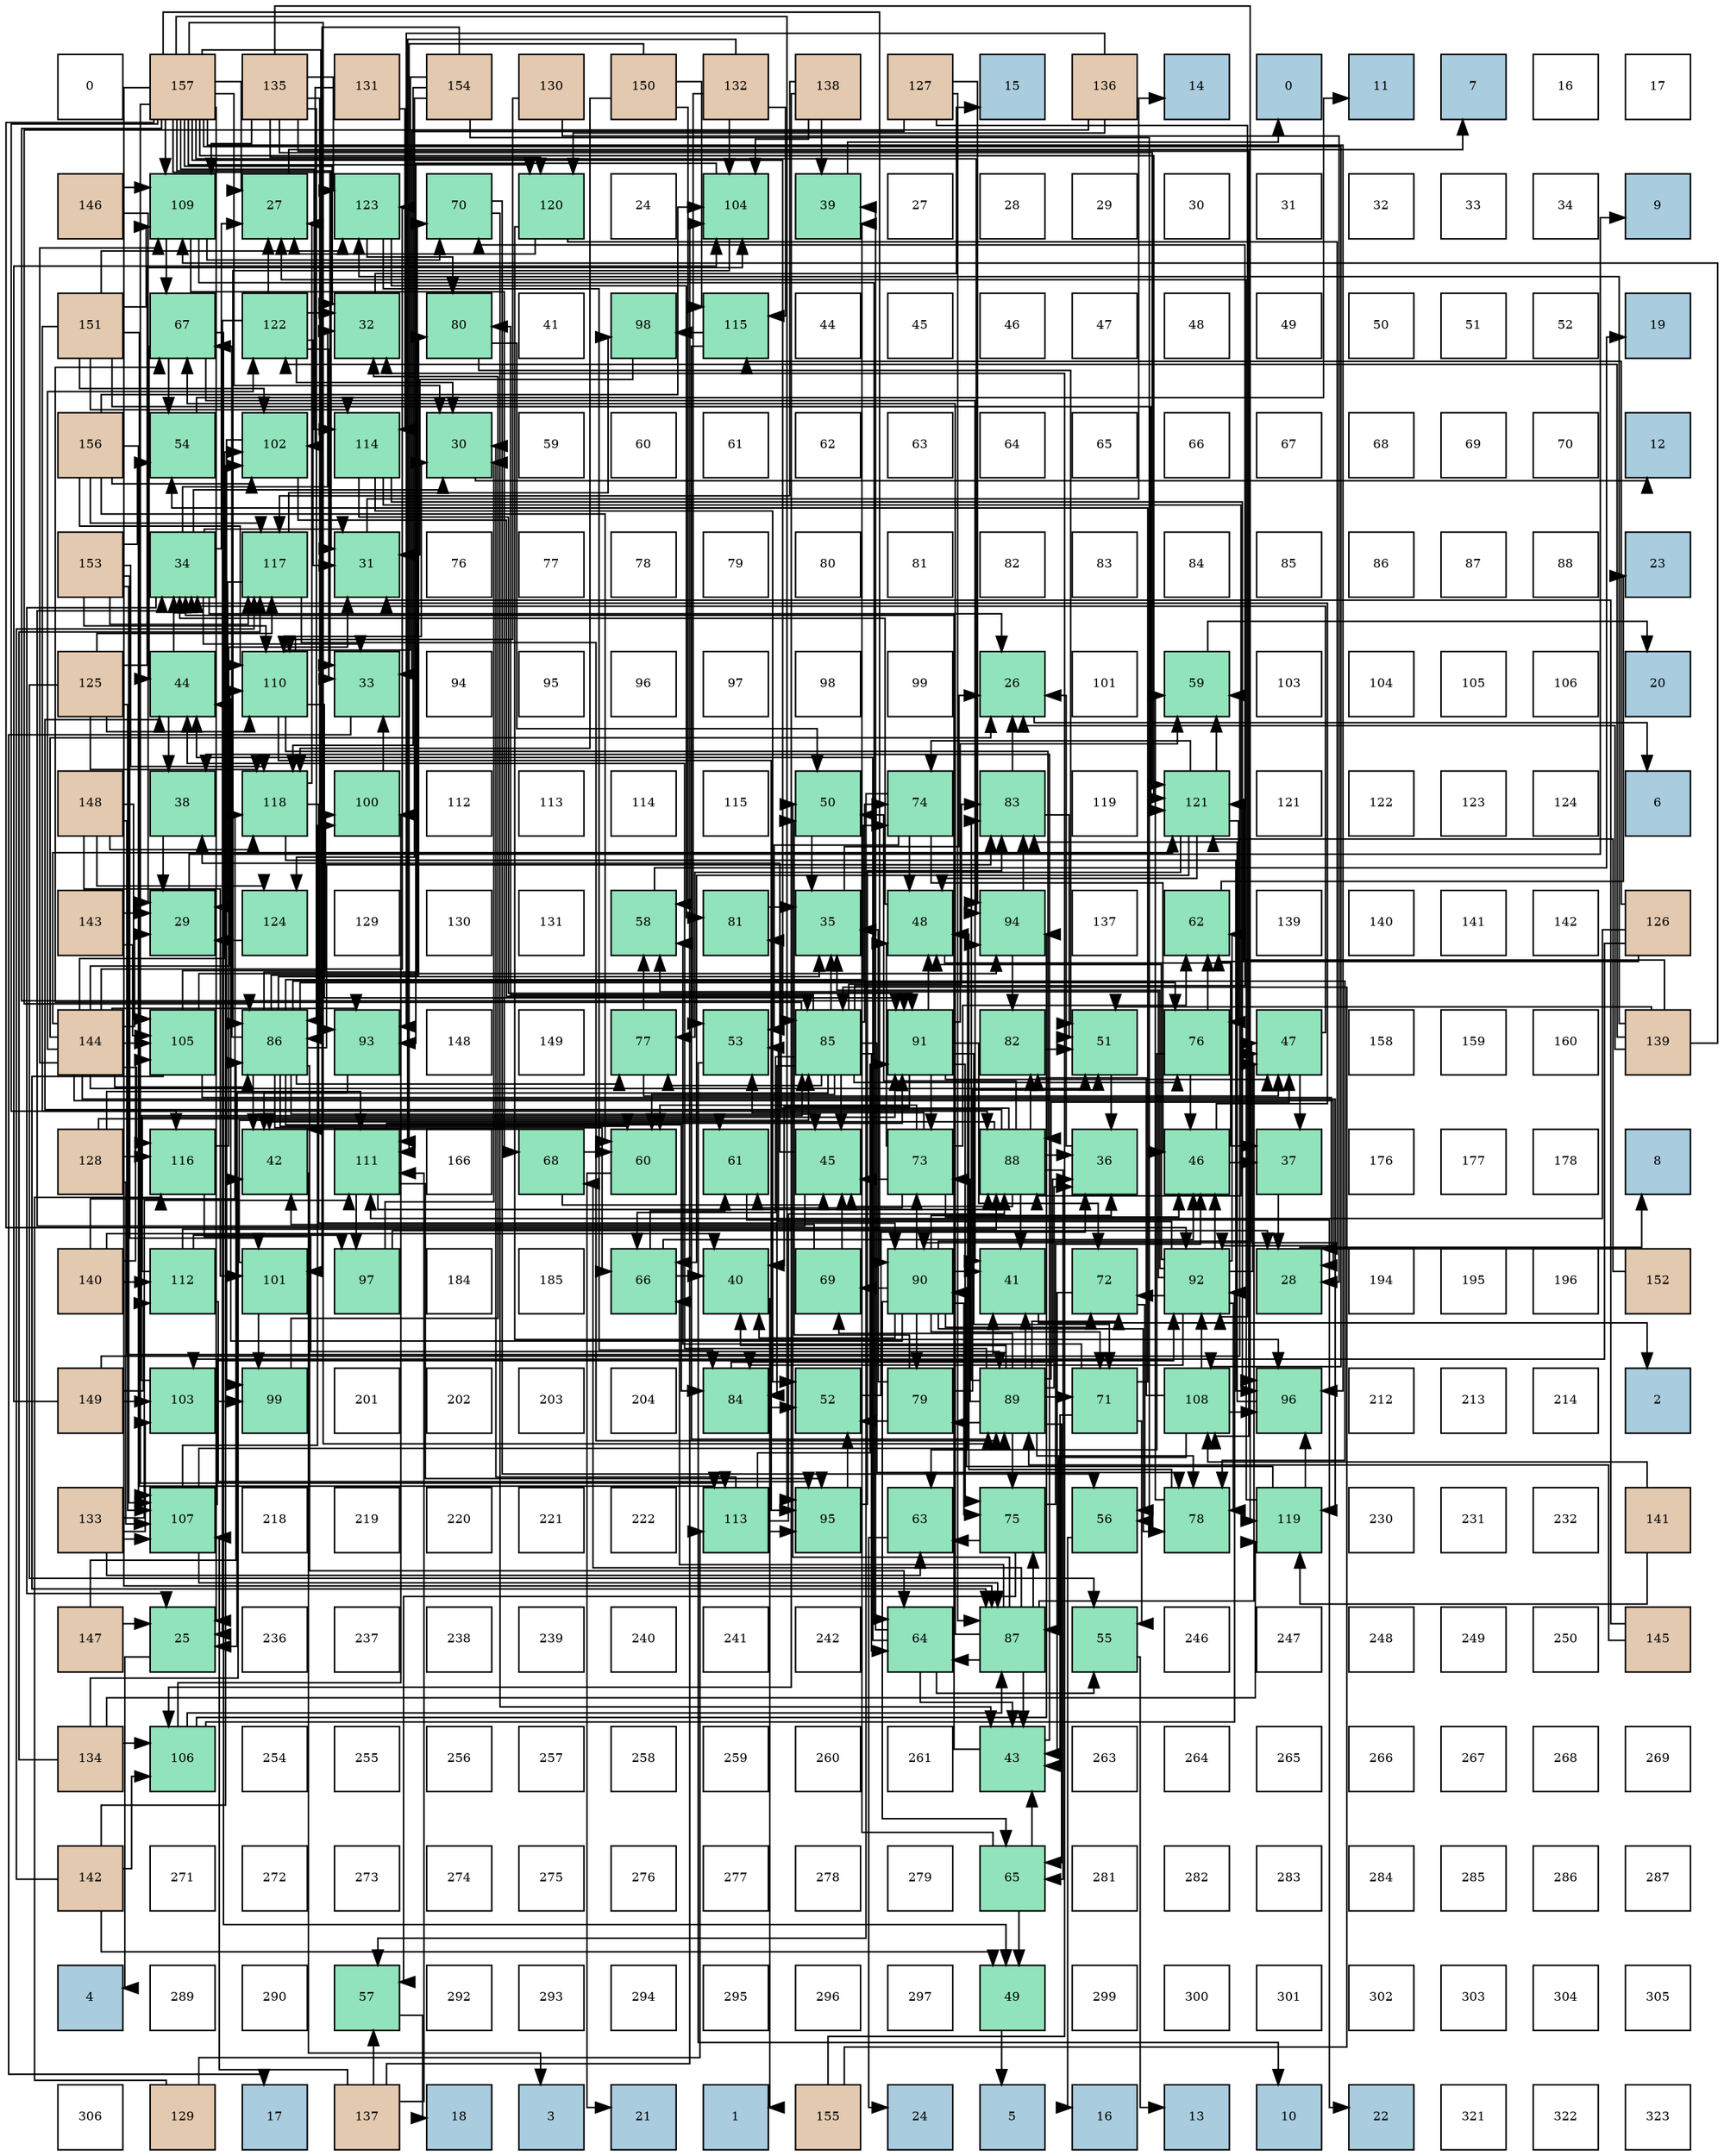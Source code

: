 digraph layout{
 rankdir=TB;
 splines=ortho;
 node [style=filled shape=square fixedsize=true width=0.6];
0[label="0", fontsize=8, fillcolor="#ffffff"];
1[label="157", fontsize=8, fillcolor="#e3c9af"];
2[label="135", fontsize=8, fillcolor="#e3c9af"];
3[label="131", fontsize=8, fillcolor="#e3c9af"];
4[label="154", fontsize=8, fillcolor="#e3c9af"];
5[label="130", fontsize=8, fillcolor="#e3c9af"];
6[label="150", fontsize=8, fillcolor="#e3c9af"];
7[label="132", fontsize=8, fillcolor="#e3c9af"];
8[label="138", fontsize=8, fillcolor="#e3c9af"];
9[label="127", fontsize=8, fillcolor="#e3c9af"];
10[label="15", fontsize=8, fillcolor="#a9ccde"];
11[label="136", fontsize=8, fillcolor="#e3c9af"];
12[label="14", fontsize=8, fillcolor="#a9ccde"];
13[label="0", fontsize=8, fillcolor="#a9ccde"];
14[label="11", fontsize=8, fillcolor="#a9ccde"];
15[label="7", fontsize=8, fillcolor="#a9ccde"];
16[label="16", fontsize=8, fillcolor="#ffffff"];
17[label="17", fontsize=8, fillcolor="#ffffff"];
18[label="146", fontsize=8, fillcolor="#e3c9af"];
19[label="109", fontsize=8, fillcolor="#91e3bb"];
20[label="27", fontsize=8, fillcolor="#91e3bb"];
21[label="123", fontsize=8, fillcolor="#91e3bb"];
22[label="70", fontsize=8, fillcolor="#91e3bb"];
23[label="120", fontsize=8, fillcolor="#91e3bb"];
24[label="24", fontsize=8, fillcolor="#ffffff"];
25[label="104", fontsize=8, fillcolor="#91e3bb"];
26[label="39", fontsize=8, fillcolor="#91e3bb"];
27[label="27", fontsize=8, fillcolor="#ffffff"];
28[label="28", fontsize=8, fillcolor="#ffffff"];
29[label="29", fontsize=8, fillcolor="#ffffff"];
30[label="30", fontsize=8, fillcolor="#ffffff"];
31[label="31", fontsize=8, fillcolor="#ffffff"];
32[label="32", fontsize=8, fillcolor="#ffffff"];
33[label="33", fontsize=8, fillcolor="#ffffff"];
34[label="34", fontsize=8, fillcolor="#ffffff"];
35[label="9", fontsize=8, fillcolor="#a9ccde"];
36[label="151", fontsize=8, fillcolor="#e3c9af"];
37[label="67", fontsize=8, fillcolor="#91e3bb"];
38[label="122", fontsize=8, fillcolor="#91e3bb"];
39[label="32", fontsize=8, fillcolor="#91e3bb"];
40[label="80", fontsize=8, fillcolor="#91e3bb"];
41[label="41", fontsize=8, fillcolor="#ffffff"];
42[label="98", fontsize=8, fillcolor="#91e3bb"];
43[label="115", fontsize=8, fillcolor="#91e3bb"];
44[label="44", fontsize=8, fillcolor="#ffffff"];
45[label="45", fontsize=8, fillcolor="#ffffff"];
46[label="46", fontsize=8, fillcolor="#ffffff"];
47[label="47", fontsize=8, fillcolor="#ffffff"];
48[label="48", fontsize=8, fillcolor="#ffffff"];
49[label="49", fontsize=8, fillcolor="#ffffff"];
50[label="50", fontsize=8, fillcolor="#ffffff"];
51[label="51", fontsize=8, fillcolor="#ffffff"];
52[label="52", fontsize=8, fillcolor="#ffffff"];
53[label="19", fontsize=8, fillcolor="#a9ccde"];
54[label="156", fontsize=8, fillcolor="#e3c9af"];
55[label="54", fontsize=8, fillcolor="#91e3bb"];
56[label="102", fontsize=8, fillcolor="#91e3bb"];
57[label="114", fontsize=8, fillcolor="#91e3bb"];
58[label="30", fontsize=8, fillcolor="#91e3bb"];
59[label="59", fontsize=8, fillcolor="#ffffff"];
60[label="60", fontsize=8, fillcolor="#ffffff"];
61[label="61", fontsize=8, fillcolor="#ffffff"];
62[label="62", fontsize=8, fillcolor="#ffffff"];
63[label="63", fontsize=8, fillcolor="#ffffff"];
64[label="64", fontsize=8, fillcolor="#ffffff"];
65[label="65", fontsize=8, fillcolor="#ffffff"];
66[label="66", fontsize=8, fillcolor="#ffffff"];
67[label="67", fontsize=8, fillcolor="#ffffff"];
68[label="68", fontsize=8, fillcolor="#ffffff"];
69[label="69", fontsize=8, fillcolor="#ffffff"];
70[label="70", fontsize=8, fillcolor="#ffffff"];
71[label="12", fontsize=8, fillcolor="#a9ccde"];
72[label="153", fontsize=8, fillcolor="#e3c9af"];
73[label="34", fontsize=8, fillcolor="#91e3bb"];
74[label="117", fontsize=8, fillcolor="#91e3bb"];
75[label="31", fontsize=8, fillcolor="#91e3bb"];
76[label="76", fontsize=8, fillcolor="#ffffff"];
77[label="77", fontsize=8, fillcolor="#ffffff"];
78[label="78", fontsize=8, fillcolor="#ffffff"];
79[label="79", fontsize=8, fillcolor="#ffffff"];
80[label="80", fontsize=8, fillcolor="#ffffff"];
81[label="81", fontsize=8, fillcolor="#ffffff"];
82[label="82", fontsize=8, fillcolor="#ffffff"];
83[label="83", fontsize=8, fillcolor="#ffffff"];
84[label="84", fontsize=8, fillcolor="#ffffff"];
85[label="85", fontsize=8, fillcolor="#ffffff"];
86[label="86", fontsize=8, fillcolor="#ffffff"];
87[label="87", fontsize=8, fillcolor="#ffffff"];
88[label="88", fontsize=8, fillcolor="#ffffff"];
89[label="23", fontsize=8, fillcolor="#a9ccde"];
90[label="125", fontsize=8, fillcolor="#e3c9af"];
91[label="44", fontsize=8, fillcolor="#91e3bb"];
92[label="110", fontsize=8, fillcolor="#91e3bb"];
93[label="33", fontsize=8, fillcolor="#91e3bb"];
94[label="94", fontsize=8, fillcolor="#ffffff"];
95[label="95", fontsize=8, fillcolor="#ffffff"];
96[label="96", fontsize=8, fillcolor="#ffffff"];
97[label="97", fontsize=8, fillcolor="#ffffff"];
98[label="98", fontsize=8, fillcolor="#ffffff"];
99[label="99", fontsize=8, fillcolor="#ffffff"];
100[label="26", fontsize=8, fillcolor="#91e3bb"];
101[label="101", fontsize=8, fillcolor="#ffffff"];
102[label="59", fontsize=8, fillcolor="#91e3bb"];
103[label="103", fontsize=8, fillcolor="#ffffff"];
104[label="104", fontsize=8, fillcolor="#ffffff"];
105[label="105", fontsize=8, fillcolor="#ffffff"];
106[label="106", fontsize=8, fillcolor="#ffffff"];
107[label="20", fontsize=8, fillcolor="#a9ccde"];
108[label="148", fontsize=8, fillcolor="#e3c9af"];
109[label="38", fontsize=8, fillcolor="#91e3bb"];
110[label="118", fontsize=8, fillcolor="#91e3bb"];
111[label="100", fontsize=8, fillcolor="#91e3bb"];
112[label="112", fontsize=8, fillcolor="#ffffff"];
113[label="113", fontsize=8, fillcolor="#ffffff"];
114[label="114", fontsize=8, fillcolor="#ffffff"];
115[label="115", fontsize=8, fillcolor="#ffffff"];
116[label="50", fontsize=8, fillcolor="#91e3bb"];
117[label="74", fontsize=8, fillcolor="#91e3bb"];
118[label="83", fontsize=8, fillcolor="#91e3bb"];
119[label="119", fontsize=8, fillcolor="#ffffff"];
120[label="121", fontsize=8, fillcolor="#91e3bb"];
121[label="121", fontsize=8, fillcolor="#ffffff"];
122[label="122", fontsize=8, fillcolor="#ffffff"];
123[label="123", fontsize=8, fillcolor="#ffffff"];
124[label="124", fontsize=8, fillcolor="#ffffff"];
125[label="6", fontsize=8, fillcolor="#a9ccde"];
126[label="143", fontsize=8, fillcolor="#e3c9af"];
127[label="29", fontsize=8, fillcolor="#91e3bb"];
128[label="124", fontsize=8, fillcolor="#91e3bb"];
129[label="129", fontsize=8, fillcolor="#ffffff"];
130[label="130", fontsize=8, fillcolor="#ffffff"];
131[label="131", fontsize=8, fillcolor="#ffffff"];
132[label="58", fontsize=8, fillcolor="#91e3bb"];
133[label="81", fontsize=8, fillcolor="#91e3bb"];
134[label="35", fontsize=8, fillcolor="#91e3bb"];
135[label="48", fontsize=8, fillcolor="#91e3bb"];
136[label="94", fontsize=8, fillcolor="#91e3bb"];
137[label="137", fontsize=8, fillcolor="#ffffff"];
138[label="62", fontsize=8, fillcolor="#91e3bb"];
139[label="139", fontsize=8, fillcolor="#ffffff"];
140[label="140", fontsize=8, fillcolor="#ffffff"];
141[label="141", fontsize=8, fillcolor="#ffffff"];
142[label="142", fontsize=8, fillcolor="#ffffff"];
143[label="126", fontsize=8, fillcolor="#e3c9af"];
144[label="144", fontsize=8, fillcolor="#e3c9af"];
145[label="105", fontsize=8, fillcolor="#91e3bb"];
146[label="86", fontsize=8, fillcolor="#91e3bb"];
147[label="93", fontsize=8, fillcolor="#91e3bb"];
148[label="148", fontsize=8, fillcolor="#ffffff"];
149[label="149", fontsize=8, fillcolor="#ffffff"];
150[label="77", fontsize=8, fillcolor="#91e3bb"];
151[label="53", fontsize=8, fillcolor="#91e3bb"];
152[label="85", fontsize=8, fillcolor="#91e3bb"];
153[label="91", fontsize=8, fillcolor="#91e3bb"];
154[label="82", fontsize=8, fillcolor="#91e3bb"];
155[label="51", fontsize=8, fillcolor="#91e3bb"];
156[label="76", fontsize=8, fillcolor="#91e3bb"];
157[label="47", fontsize=8, fillcolor="#91e3bb"];
158[label="158", fontsize=8, fillcolor="#ffffff"];
159[label="159", fontsize=8, fillcolor="#ffffff"];
160[label="160", fontsize=8, fillcolor="#ffffff"];
161[label="139", fontsize=8, fillcolor="#e3c9af"];
162[label="128", fontsize=8, fillcolor="#e3c9af"];
163[label="116", fontsize=8, fillcolor="#91e3bb"];
164[label="42", fontsize=8, fillcolor="#91e3bb"];
165[label="111", fontsize=8, fillcolor="#91e3bb"];
166[label="166", fontsize=8, fillcolor="#ffffff"];
167[label="68", fontsize=8, fillcolor="#91e3bb"];
168[label="60", fontsize=8, fillcolor="#91e3bb"];
169[label="61", fontsize=8, fillcolor="#91e3bb"];
170[label="45", fontsize=8, fillcolor="#91e3bb"];
171[label="73", fontsize=8, fillcolor="#91e3bb"];
172[label="88", fontsize=8, fillcolor="#91e3bb"];
173[label="36", fontsize=8, fillcolor="#91e3bb"];
174[label="46", fontsize=8, fillcolor="#91e3bb"];
175[label="37", fontsize=8, fillcolor="#91e3bb"];
176[label="176", fontsize=8, fillcolor="#ffffff"];
177[label="177", fontsize=8, fillcolor="#ffffff"];
178[label="178", fontsize=8, fillcolor="#ffffff"];
179[label="8", fontsize=8, fillcolor="#a9ccde"];
180[label="140", fontsize=8, fillcolor="#e3c9af"];
181[label="112", fontsize=8, fillcolor="#91e3bb"];
182[label="101", fontsize=8, fillcolor="#91e3bb"];
183[label="97", fontsize=8, fillcolor="#91e3bb"];
184[label="184", fontsize=8, fillcolor="#ffffff"];
185[label="185", fontsize=8, fillcolor="#ffffff"];
186[label="66", fontsize=8, fillcolor="#91e3bb"];
187[label="40", fontsize=8, fillcolor="#91e3bb"];
188[label="69", fontsize=8, fillcolor="#91e3bb"];
189[label="90", fontsize=8, fillcolor="#91e3bb"];
190[label="41", fontsize=8, fillcolor="#91e3bb"];
191[label="72", fontsize=8, fillcolor="#91e3bb"];
192[label="92", fontsize=8, fillcolor="#91e3bb"];
193[label="28", fontsize=8, fillcolor="#91e3bb"];
194[label="194", fontsize=8, fillcolor="#ffffff"];
195[label="195", fontsize=8, fillcolor="#ffffff"];
196[label="196", fontsize=8, fillcolor="#ffffff"];
197[label="152", fontsize=8, fillcolor="#e3c9af"];
198[label="149", fontsize=8, fillcolor="#e3c9af"];
199[label="103", fontsize=8, fillcolor="#91e3bb"];
200[label="99", fontsize=8, fillcolor="#91e3bb"];
201[label="201", fontsize=8, fillcolor="#ffffff"];
202[label="202", fontsize=8, fillcolor="#ffffff"];
203[label="203", fontsize=8, fillcolor="#ffffff"];
204[label="204", fontsize=8, fillcolor="#ffffff"];
205[label="84", fontsize=8, fillcolor="#91e3bb"];
206[label="52", fontsize=8, fillcolor="#91e3bb"];
207[label="79", fontsize=8, fillcolor="#91e3bb"];
208[label="89", fontsize=8, fillcolor="#91e3bb"];
209[label="71", fontsize=8, fillcolor="#91e3bb"];
210[label="108", fontsize=8, fillcolor="#91e3bb"];
211[label="96", fontsize=8, fillcolor="#91e3bb"];
212[label="212", fontsize=8, fillcolor="#ffffff"];
213[label="213", fontsize=8, fillcolor="#ffffff"];
214[label="214", fontsize=8, fillcolor="#ffffff"];
215[label="2", fontsize=8, fillcolor="#a9ccde"];
216[label="133", fontsize=8, fillcolor="#e3c9af"];
217[label="107", fontsize=8, fillcolor="#91e3bb"];
218[label="218", fontsize=8, fillcolor="#ffffff"];
219[label="219", fontsize=8, fillcolor="#ffffff"];
220[label="220", fontsize=8, fillcolor="#ffffff"];
221[label="221", fontsize=8, fillcolor="#ffffff"];
222[label="222", fontsize=8, fillcolor="#ffffff"];
223[label="113", fontsize=8, fillcolor="#91e3bb"];
224[label="95", fontsize=8, fillcolor="#91e3bb"];
225[label="63", fontsize=8, fillcolor="#91e3bb"];
226[label="75", fontsize=8, fillcolor="#91e3bb"];
227[label="56", fontsize=8, fillcolor="#91e3bb"];
228[label="78", fontsize=8, fillcolor="#91e3bb"];
229[label="119", fontsize=8, fillcolor="#91e3bb"];
230[label="230", fontsize=8, fillcolor="#ffffff"];
231[label="231", fontsize=8, fillcolor="#ffffff"];
232[label="232", fontsize=8, fillcolor="#ffffff"];
233[label="141", fontsize=8, fillcolor="#e3c9af"];
234[label="147", fontsize=8, fillcolor="#e3c9af"];
235[label="25", fontsize=8, fillcolor="#91e3bb"];
236[label="236", fontsize=8, fillcolor="#ffffff"];
237[label="237", fontsize=8, fillcolor="#ffffff"];
238[label="238", fontsize=8, fillcolor="#ffffff"];
239[label="239", fontsize=8, fillcolor="#ffffff"];
240[label="240", fontsize=8, fillcolor="#ffffff"];
241[label="241", fontsize=8, fillcolor="#ffffff"];
242[label="242", fontsize=8, fillcolor="#ffffff"];
243[label="64", fontsize=8, fillcolor="#91e3bb"];
244[label="87", fontsize=8, fillcolor="#91e3bb"];
245[label="55", fontsize=8, fillcolor="#91e3bb"];
246[label="246", fontsize=8, fillcolor="#ffffff"];
247[label="247", fontsize=8, fillcolor="#ffffff"];
248[label="248", fontsize=8, fillcolor="#ffffff"];
249[label="249", fontsize=8, fillcolor="#ffffff"];
250[label="250", fontsize=8, fillcolor="#ffffff"];
251[label="145", fontsize=8, fillcolor="#e3c9af"];
252[label="134", fontsize=8, fillcolor="#e3c9af"];
253[label="106", fontsize=8, fillcolor="#91e3bb"];
254[label="254", fontsize=8, fillcolor="#ffffff"];
255[label="255", fontsize=8, fillcolor="#ffffff"];
256[label="256", fontsize=8, fillcolor="#ffffff"];
257[label="257", fontsize=8, fillcolor="#ffffff"];
258[label="258", fontsize=8, fillcolor="#ffffff"];
259[label="259", fontsize=8, fillcolor="#ffffff"];
260[label="260", fontsize=8, fillcolor="#ffffff"];
261[label="261", fontsize=8, fillcolor="#ffffff"];
262[label="43", fontsize=8, fillcolor="#91e3bb"];
263[label="263", fontsize=8, fillcolor="#ffffff"];
264[label="264", fontsize=8, fillcolor="#ffffff"];
265[label="265", fontsize=8, fillcolor="#ffffff"];
266[label="266", fontsize=8, fillcolor="#ffffff"];
267[label="267", fontsize=8, fillcolor="#ffffff"];
268[label="268", fontsize=8, fillcolor="#ffffff"];
269[label="269", fontsize=8, fillcolor="#ffffff"];
270[label="142", fontsize=8, fillcolor="#e3c9af"];
271[label="271", fontsize=8, fillcolor="#ffffff"];
272[label="272", fontsize=8, fillcolor="#ffffff"];
273[label="273", fontsize=8, fillcolor="#ffffff"];
274[label="274", fontsize=8, fillcolor="#ffffff"];
275[label="275", fontsize=8, fillcolor="#ffffff"];
276[label="276", fontsize=8, fillcolor="#ffffff"];
277[label="277", fontsize=8, fillcolor="#ffffff"];
278[label="278", fontsize=8, fillcolor="#ffffff"];
279[label="279", fontsize=8, fillcolor="#ffffff"];
280[label="65", fontsize=8, fillcolor="#91e3bb"];
281[label="281", fontsize=8, fillcolor="#ffffff"];
282[label="282", fontsize=8, fillcolor="#ffffff"];
283[label="283", fontsize=8, fillcolor="#ffffff"];
284[label="284", fontsize=8, fillcolor="#ffffff"];
285[label="285", fontsize=8, fillcolor="#ffffff"];
286[label="286", fontsize=8, fillcolor="#ffffff"];
287[label="287", fontsize=8, fillcolor="#ffffff"];
288[label="4", fontsize=8, fillcolor="#a9ccde"];
289[label="289", fontsize=8, fillcolor="#ffffff"];
290[label="290", fontsize=8, fillcolor="#ffffff"];
291[label="57", fontsize=8, fillcolor="#91e3bb"];
292[label="292", fontsize=8, fillcolor="#ffffff"];
293[label="293", fontsize=8, fillcolor="#ffffff"];
294[label="294", fontsize=8, fillcolor="#ffffff"];
295[label="295", fontsize=8, fillcolor="#ffffff"];
296[label="296", fontsize=8, fillcolor="#ffffff"];
297[label="297", fontsize=8, fillcolor="#ffffff"];
298[label="49", fontsize=8, fillcolor="#91e3bb"];
299[label="299", fontsize=8, fillcolor="#ffffff"];
300[label="300", fontsize=8, fillcolor="#ffffff"];
301[label="301", fontsize=8, fillcolor="#ffffff"];
302[label="302", fontsize=8, fillcolor="#ffffff"];
303[label="303", fontsize=8, fillcolor="#ffffff"];
304[label="304", fontsize=8, fillcolor="#ffffff"];
305[label="305", fontsize=8, fillcolor="#ffffff"];
306[label="306", fontsize=8, fillcolor="#ffffff"];
307[label="129", fontsize=8, fillcolor="#e3c9af"];
308[label="17", fontsize=8, fillcolor="#a9ccde"];
309[label="137", fontsize=8, fillcolor="#e3c9af"];
310[label="18", fontsize=8, fillcolor="#a9ccde"];
311[label="3", fontsize=8, fillcolor="#a9ccde"];
312[label="21", fontsize=8, fillcolor="#a9ccde"];
313[label="1", fontsize=8, fillcolor="#a9ccde"];
314[label="155", fontsize=8, fillcolor="#e3c9af"];
315[label="24", fontsize=8, fillcolor="#a9ccde"];
316[label="5", fontsize=8, fillcolor="#a9ccde"];
317[label="16", fontsize=8, fillcolor="#a9ccde"];
318[label="13", fontsize=8, fillcolor="#a9ccde"];
319[label="10", fontsize=8, fillcolor="#a9ccde"];
320[label="22", fontsize=8, fillcolor="#a9ccde"];
321[label="321", fontsize=8, fillcolor="#ffffff"];
322[label="322", fontsize=8, fillcolor="#ffffff"];
323[label="323", fontsize=8, fillcolor="#ffffff"];
edge [constraint=false, style=vis];235 -> 288;
100 -> 125;
20 -> 15;
193 -> 179;
127 -> 35;
58 -> 71;
75 -> 12;
39 -> 10;
93 -> 308;
73 -> 235;
73 -> 100;
73 -> 20;
73 -> 58;
73 -> 75;
73 -> 39;
73 -> 93;
134 -> 100;
173 -> 100;
175 -> 193;
109 -> 127;
26 -> 13;
187 -> 313;
190 -> 215;
164 -> 311;
262 -> 73;
262 -> 109;
91 -> 73;
91 -> 109;
170 -> 73;
170 -> 109;
174 -> 73;
174 -> 175;
157 -> 73;
157 -> 175;
135 -> 73;
135 -> 175;
298 -> 316;
116 -> 134;
155 -> 173;
206 -> 173;
151 -> 319;
55 -> 14;
245 -> 318;
227 -> 317;
291 -> 310;
132 -> 53;
102 -> 107;
168 -> 312;
169 -> 320;
138 -> 89;
225 -> 315;
243 -> 26;
243 -> 262;
243 -> 91;
243 -> 245;
280 -> 26;
280 -> 262;
280 -> 298;
186 -> 187;
186 -> 174;
186 -> 169;
37 -> 190;
37 -> 91;
37 -> 298;
37 -> 55;
167 -> 164;
167 -> 170;
167 -> 168;
188 -> 164;
188 -> 170;
22 -> 262;
22 -> 227;
209 -> 262;
209 -> 55;
209 -> 245;
209 -> 132;
191 -> 262;
191 -> 227;
171 -> 170;
171 -> 174;
171 -> 135;
171 -> 151;
171 -> 168;
171 -> 169;
171 -> 138;
117 -> 174;
117 -> 135;
117 -> 151;
117 -> 291;
226 -> 174;
226 -> 291;
226 -> 225;
156 -> 174;
156 -> 138;
156 -> 225;
150 -> 157;
150 -> 132;
228 -> 135;
228 -> 102;
207 -> 134;
207 -> 116;
207 -> 155;
207 -> 206;
40 -> 116;
40 -> 155;
133 -> 134;
154 -> 155;
118 -> 100;
118 -> 155;
205 -> 173;
205 -> 206;
152 -> 134;
152 -> 164;
152 -> 170;
152 -> 168;
152 -> 243;
152 -> 186;
152 -> 37;
152 -> 22;
152 -> 117;
152 -> 156;
152 -> 150;
152 -> 228;
152 -> 40;
152 -> 118;
152 -> 205;
146 -> 134;
146 -> 164;
146 -> 170;
146 -> 168;
146 -> 243;
146 -> 186;
146 -> 37;
146 -> 22;
146 -> 117;
146 -> 156;
146 -> 150;
146 -> 228;
146 -> 40;
146 -> 118;
146 -> 205;
244 -> 262;
244 -> 157;
244 -> 116;
244 -> 243;
244 -> 186;
244 -> 37;
244 -> 167;
244 -> 226;
172 -> 173;
172 -> 190;
172 -> 164;
172 -> 91;
172 -> 170;
172 -> 116;
172 -> 280;
172 -> 133;
172 -> 154;
208 -> 173;
208 -> 187;
208 -> 190;
208 -> 91;
208 -> 157;
208 -> 280;
208 -> 188;
208 -> 209;
208 -> 191;
208 -> 171;
208 -> 226;
208 -> 228;
208 -> 207;
208 -> 118;
189 -> 173;
189 -> 187;
189 -> 190;
189 -> 91;
189 -> 157;
189 -> 280;
189 -> 188;
189 -> 209;
189 -> 191;
189 -> 171;
189 -> 226;
189 -> 228;
189 -> 207;
153 -> 187;
153 -> 157;
153 -> 135;
153 -> 102;
153 -> 209;
153 -> 191;
153 -> 171;
153 -> 226;
192 -> 134;
192 -> 174;
192 -> 157;
192 -> 135;
192 -> 151;
192 -> 132;
192 -> 138;
192 -> 191;
192 -> 228;
192 -> 205;
147 -> 235;
136 -> 154;
136 -> 118;
224 -> 206;
224 -> 118;
211 -> 118;
183 -> 193;
183 -> 58;
42 -> 75;
200 -> 39;
111 -> 93;
182 -> 152;
182 -> 200;
56 -> 152;
56 -> 200;
199 -> 152;
199 -> 200;
25 -> 146;
25 -> 147;
145 -> 244;
145 -> 192;
145 -> 136;
145 -> 111;
253 -> 244;
253 -> 192;
253 -> 136;
253 -> 111;
217 -> 244;
217 -> 192;
217 -> 136;
217 -> 111;
210 -> 154;
210 -> 244;
210 -> 192;
210 -> 211;
19 -> 243;
19 -> 37;
19 -> 167;
19 -> 22;
92 -> 58;
92 -> 172;
92 -> 153;
92 -> 224;
165 -> 172;
165 -> 153;
165 -> 224;
165 -> 183;
181 -> 172;
181 -> 153;
181 -> 224;
181 -> 183;
223 -> 58;
223 -> 172;
223 -> 153;
223 -> 224;
57 -> 206;
57 -> 172;
57 -> 153;
57 -> 211;
43 -> 208;
43 -> 42;
163 -> 75;
163 -> 208;
74 -> 127;
74 -> 208;
74 -> 42;
110 -> 20;
110 -> 189;
110 -> 211;
229 -> 20;
229 -> 189;
229 -> 211;
23 -> 20;
23 -> 189;
23 -> 211;
120 -> 135;
120 -> 102;
120 -> 186;
120 -> 117;
120 -> 156;
120 -> 150;
38 -> 235;
38 -> 20;
38 -> 58;
38 -> 75;
38 -> 39;
38 -> 93;
21 -> 40;
21 -> 133;
21 -> 205;
128 -> 127;
90 -> 245;
90 -> 25;
90 -> 217;
90 -> 92;
90 -> 74;
90 -> 110;
143 -> 138;
143 -> 199;
143 -> 165;
143 -> 43;
9 -> 93;
9 -> 244;
9 -> 192;
9 -> 136;
162 -> 169;
162 -> 217;
162 -> 165;
162 -> 163;
307 -> 223;
307 -> 163;
5 -> 193;
5 -> 92;
3 -> 56;
3 -> 57;
7 -> 151;
7 -> 25;
7 -> 165;
7 -> 43;
216 -> 225;
216 -> 199;
216 -> 217;
216 -> 165;
252 -> 164;
252 -> 253;
252 -> 74;
252 -> 229;
2 -> 146;
2 -> 147;
2 -> 210;
2 -> 19;
2 -> 229;
2 -> 23;
2 -> 120;
2 -> 21;
11 -> 146;
11 -> 147;
11 -> 23;
309 -> 291;
309 -> 25;
309 -> 217;
309 -> 165;
8 -> 26;
8 -> 25;
8 -> 253;
8 -> 74;
161 -> 100;
161 -> 155;
161 -> 19;
161 -> 120;
161 -> 38;
161 -> 21;
180 -> 187;
180 -> 145;
180 -> 181;
180 -> 110;
233 -> 210;
233 -> 229;
270 -> 298;
270 -> 56;
270 -> 253;
270 -> 74;
126 -> 127;
126 -> 145;
144 -> 100;
144 -> 193;
144 -> 127;
144 -> 155;
144 -> 146;
144 -> 147;
144 -> 56;
144 -> 145;
144 -> 19;
144 -> 92;
144 -> 163;
144 -> 229;
144 -> 120;
144 -> 38;
144 -> 21;
251 -> 75;
251 -> 208;
18 -> 127;
18 -> 19;
234 -> 235;
234 -> 146;
108 -> 190;
108 -> 182;
108 -> 145;
108 -> 110;
108 -> 128;
198 -> 102;
198 -> 199;
198 -> 25;
198 -> 181;
6 -> 132;
6 -> 165;
6 -> 43;
6 -> 110;
36 -> 56;
36 -> 19;
36 -> 223;
36 -> 57;
36 -> 163;
36 -> 120;
36 -> 21;
197 -> 193;
197 -> 120;
72 -> 55;
72 -> 182;
72 -> 217;
72 -> 92;
72 -> 74;
72 -> 110;
4 -> 227;
4 -> 182;
4 -> 92;
4 -> 110;
4 -> 128;
314 -> 39;
314 -> 152;
54 -> 168;
54 -> 56;
54 -> 25;
54 -> 217;
54 -> 92;
54 -> 74;
1 -> 235;
1 -> 20;
1 -> 58;
1 -> 75;
1 -> 39;
1 -> 93;
1 -> 152;
1 -> 146;
1 -> 244;
1 -> 172;
1 -> 208;
1 -> 189;
1 -> 153;
1 -> 192;
1 -> 136;
1 -> 224;
1 -> 211;
1 -> 210;
1 -> 19;
1 -> 223;
1 -> 57;
1 -> 23;
1 -> 120;
edge [constraint=true, style=invis];
0 -> 18 -> 36 -> 54 -> 72 -> 90 -> 108 -> 126 -> 144 -> 162 -> 180 -> 198 -> 216 -> 234 -> 252 -> 270 -> 288 -> 306;
1 -> 19 -> 37 -> 55 -> 73 -> 91 -> 109 -> 127 -> 145 -> 163 -> 181 -> 199 -> 217 -> 235 -> 253 -> 271 -> 289 -> 307;
2 -> 20 -> 38 -> 56 -> 74 -> 92 -> 110 -> 128 -> 146 -> 164 -> 182 -> 200 -> 218 -> 236 -> 254 -> 272 -> 290 -> 308;
3 -> 21 -> 39 -> 57 -> 75 -> 93 -> 111 -> 129 -> 147 -> 165 -> 183 -> 201 -> 219 -> 237 -> 255 -> 273 -> 291 -> 309;
4 -> 22 -> 40 -> 58 -> 76 -> 94 -> 112 -> 130 -> 148 -> 166 -> 184 -> 202 -> 220 -> 238 -> 256 -> 274 -> 292 -> 310;
5 -> 23 -> 41 -> 59 -> 77 -> 95 -> 113 -> 131 -> 149 -> 167 -> 185 -> 203 -> 221 -> 239 -> 257 -> 275 -> 293 -> 311;
6 -> 24 -> 42 -> 60 -> 78 -> 96 -> 114 -> 132 -> 150 -> 168 -> 186 -> 204 -> 222 -> 240 -> 258 -> 276 -> 294 -> 312;
7 -> 25 -> 43 -> 61 -> 79 -> 97 -> 115 -> 133 -> 151 -> 169 -> 187 -> 205 -> 223 -> 241 -> 259 -> 277 -> 295 -> 313;
8 -> 26 -> 44 -> 62 -> 80 -> 98 -> 116 -> 134 -> 152 -> 170 -> 188 -> 206 -> 224 -> 242 -> 260 -> 278 -> 296 -> 314;
9 -> 27 -> 45 -> 63 -> 81 -> 99 -> 117 -> 135 -> 153 -> 171 -> 189 -> 207 -> 225 -> 243 -> 261 -> 279 -> 297 -> 315;
10 -> 28 -> 46 -> 64 -> 82 -> 100 -> 118 -> 136 -> 154 -> 172 -> 190 -> 208 -> 226 -> 244 -> 262 -> 280 -> 298 -> 316;
11 -> 29 -> 47 -> 65 -> 83 -> 101 -> 119 -> 137 -> 155 -> 173 -> 191 -> 209 -> 227 -> 245 -> 263 -> 281 -> 299 -> 317;
12 -> 30 -> 48 -> 66 -> 84 -> 102 -> 120 -> 138 -> 156 -> 174 -> 192 -> 210 -> 228 -> 246 -> 264 -> 282 -> 300 -> 318;
13 -> 31 -> 49 -> 67 -> 85 -> 103 -> 121 -> 139 -> 157 -> 175 -> 193 -> 211 -> 229 -> 247 -> 265 -> 283 -> 301 -> 319;
14 -> 32 -> 50 -> 68 -> 86 -> 104 -> 122 -> 140 -> 158 -> 176 -> 194 -> 212 -> 230 -> 248 -> 266 -> 284 -> 302 -> 320;
15 -> 33 -> 51 -> 69 -> 87 -> 105 -> 123 -> 141 -> 159 -> 177 -> 195 -> 213 -> 231 -> 249 -> 267 -> 285 -> 303 -> 321;
16 -> 34 -> 52 -> 70 -> 88 -> 106 -> 124 -> 142 -> 160 -> 178 -> 196 -> 214 -> 232 -> 250 -> 268 -> 286 -> 304 -> 322;
17 -> 35 -> 53 -> 71 -> 89 -> 107 -> 125 -> 143 -> 161 -> 179 -> 197 -> 215 -> 233 -> 251 -> 269 -> 287 -> 305 -> 323;
rank = same {0 -> 1 -> 2 -> 3 -> 4 -> 5 -> 6 -> 7 -> 8 -> 9 -> 10 -> 11 -> 12 -> 13 -> 14 -> 15 -> 16 -> 17};
rank = same {18 -> 19 -> 20 -> 21 -> 22 -> 23 -> 24 -> 25 -> 26 -> 27 -> 28 -> 29 -> 30 -> 31 -> 32 -> 33 -> 34 -> 35};
rank = same {36 -> 37 -> 38 -> 39 -> 40 -> 41 -> 42 -> 43 -> 44 -> 45 -> 46 -> 47 -> 48 -> 49 -> 50 -> 51 -> 52 -> 53};
rank = same {54 -> 55 -> 56 -> 57 -> 58 -> 59 -> 60 -> 61 -> 62 -> 63 -> 64 -> 65 -> 66 -> 67 -> 68 -> 69 -> 70 -> 71};
rank = same {72 -> 73 -> 74 -> 75 -> 76 -> 77 -> 78 -> 79 -> 80 -> 81 -> 82 -> 83 -> 84 -> 85 -> 86 -> 87 -> 88 -> 89};
rank = same {90 -> 91 -> 92 -> 93 -> 94 -> 95 -> 96 -> 97 -> 98 -> 99 -> 100 -> 101 -> 102 -> 103 -> 104 -> 105 -> 106 -> 107};
rank = same {108 -> 109 -> 110 -> 111 -> 112 -> 113 -> 114 -> 115 -> 116 -> 117 -> 118 -> 119 -> 120 -> 121 -> 122 -> 123 -> 124 -> 125};
rank = same {126 -> 127 -> 128 -> 129 -> 130 -> 131 -> 132 -> 133 -> 134 -> 135 -> 136 -> 137 -> 138 -> 139 -> 140 -> 141 -> 142 -> 143};
rank = same {144 -> 145 -> 146 -> 147 -> 148 -> 149 -> 150 -> 151 -> 152 -> 153 -> 154 -> 155 -> 156 -> 157 -> 158 -> 159 -> 160 -> 161};
rank = same {162 -> 163 -> 164 -> 165 -> 166 -> 167 -> 168 -> 169 -> 170 -> 171 -> 172 -> 173 -> 174 -> 175 -> 176 -> 177 -> 178 -> 179};
rank = same {180 -> 181 -> 182 -> 183 -> 184 -> 185 -> 186 -> 187 -> 188 -> 189 -> 190 -> 191 -> 192 -> 193 -> 194 -> 195 -> 196 -> 197};
rank = same {198 -> 199 -> 200 -> 201 -> 202 -> 203 -> 204 -> 205 -> 206 -> 207 -> 208 -> 209 -> 210 -> 211 -> 212 -> 213 -> 214 -> 215};
rank = same {216 -> 217 -> 218 -> 219 -> 220 -> 221 -> 222 -> 223 -> 224 -> 225 -> 226 -> 227 -> 228 -> 229 -> 230 -> 231 -> 232 -> 233};
rank = same {234 -> 235 -> 236 -> 237 -> 238 -> 239 -> 240 -> 241 -> 242 -> 243 -> 244 -> 245 -> 246 -> 247 -> 248 -> 249 -> 250 -> 251};
rank = same {252 -> 253 -> 254 -> 255 -> 256 -> 257 -> 258 -> 259 -> 260 -> 261 -> 262 -> 263 -> 264 -> 265 -> 266 -> 267 -> 268 -> 269};
rank = same {270 -> 271 -> 272 -> 273 -> 274 -> 275 -> 276 -> 277 -> 278 -> 279 -> 280 -> 281 -> 282 -> 283 -> 284 -> 285 -> 286 -> 287};
rank = same {288 -> 289 -> 290 -> 291 -> 292 -> 293 -> 294 -> 295 -> 296 -> 297 -> 298 -> 299 -> 300 -> 301 -> 302 -> 303 -> 304 -> 305};
rank = same {306 -> 307 -> 308 -> 309 -> 310 -> 311 -> 312 -> 313 -> 314 -> 315 -> 316 -> 317 -> 318 -> 319 -> 320 -> 321 -> 322 -> 323};
}